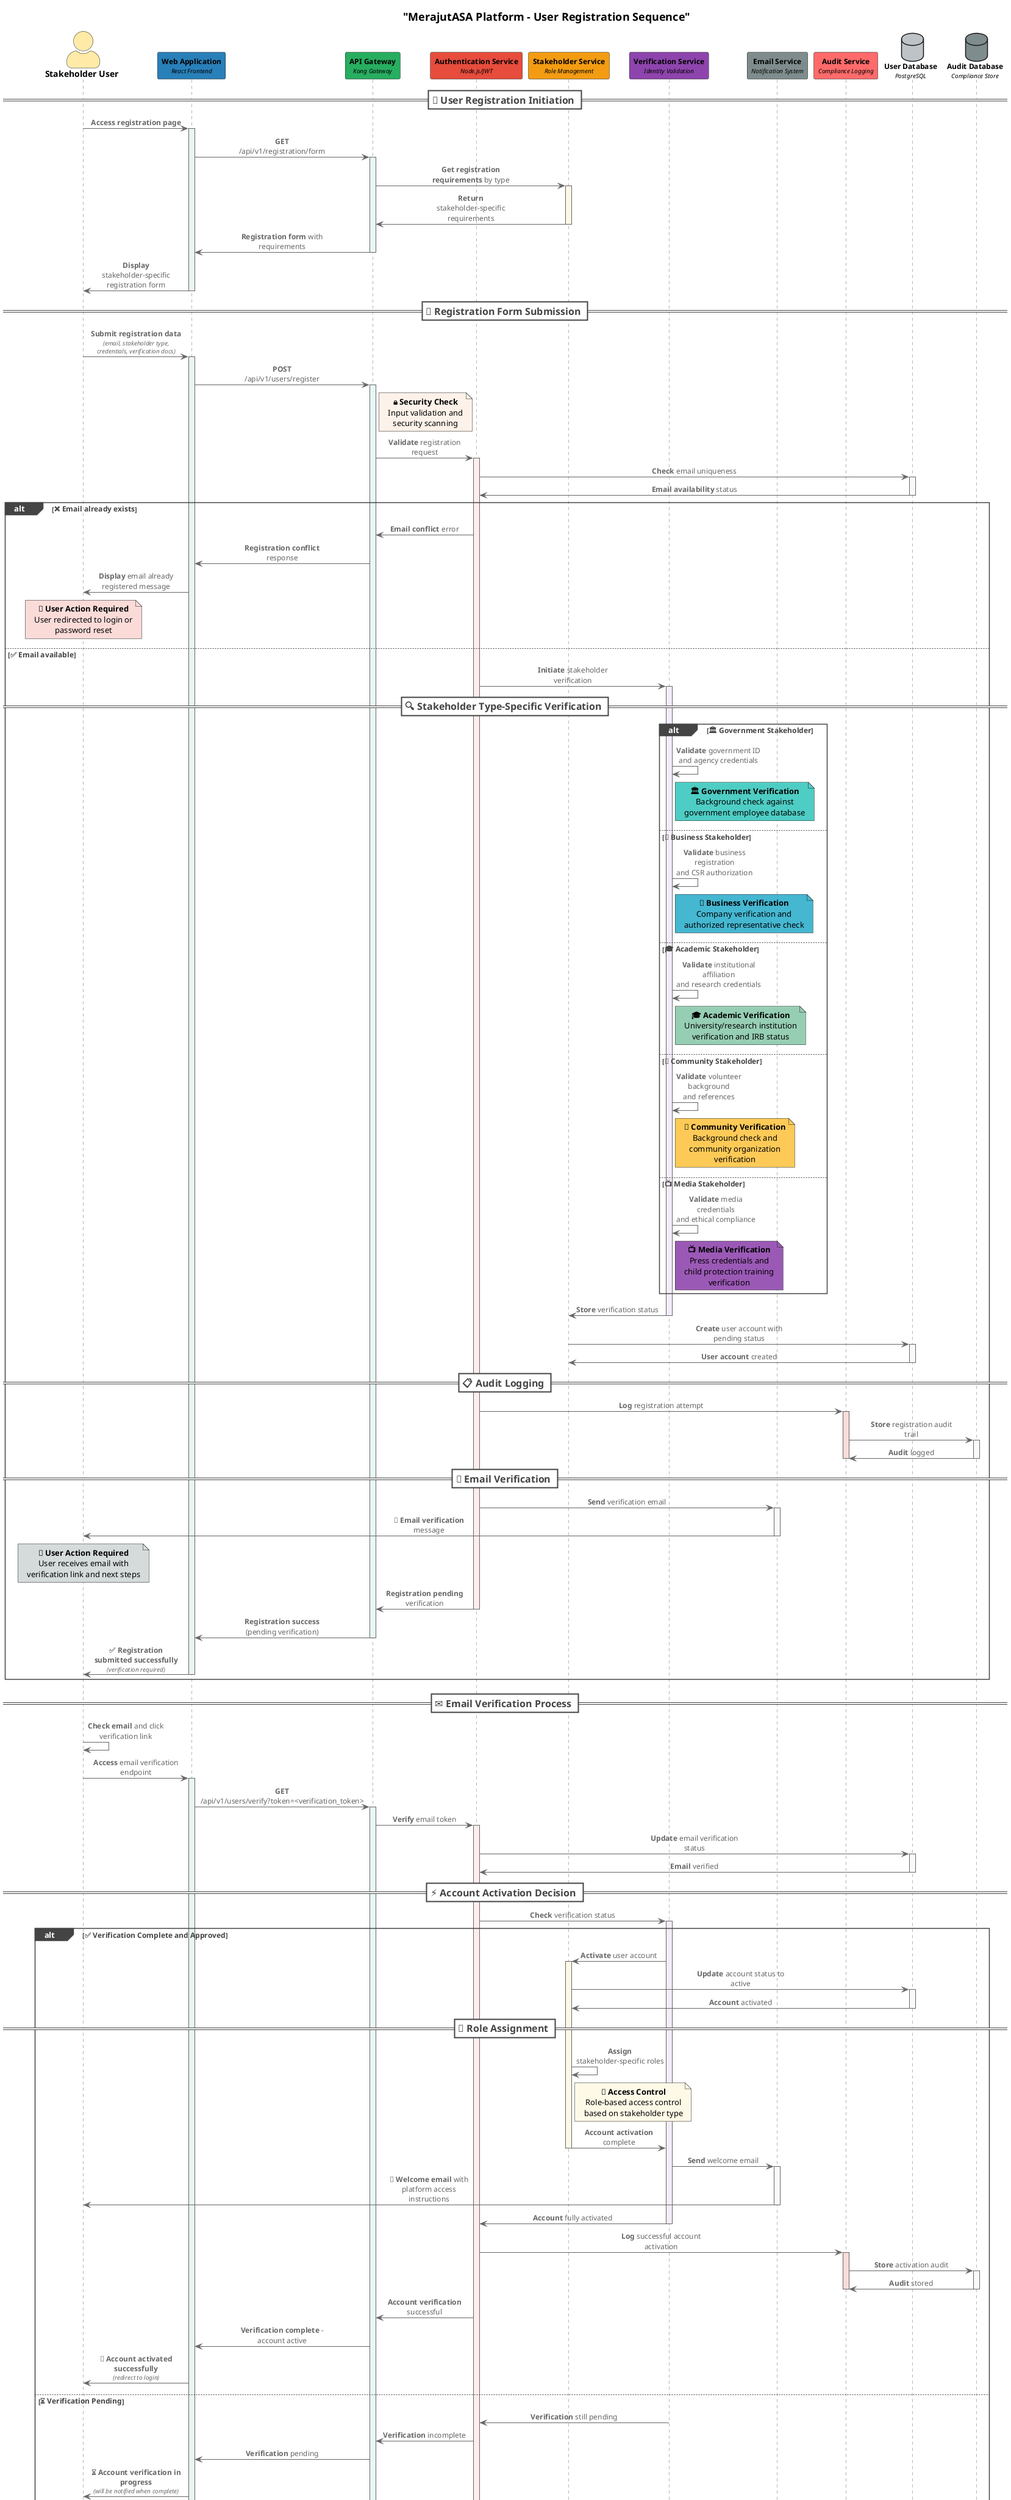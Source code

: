 @startuml user-registration
!include <C4/C4_Sequence>

!define TITLE "MerajutASA Platform - User Registration Sequence"
!define DESCRIPTION "Penta-helix stakeholder onboarding flow with child protection verification and role-based access provisioning"

' Enhanced color palette for better visual hierarchy
!define PRIMARY_BLUE #2980B9
!define SUCCESS_GREEN #27AE60
!define WARNING_ORANGE #F39C12
!define DANGER_RED #E74C3C
!define INFO_PURPLE #8E44AD
!define NEUTRAL_GRAY #7F8C8D
!define LIGHT_GRAY #BDC3C7

' Stakeholder type colors for visual distinction
!define GOVERNMENT_COLOR #4ECDC4
!define BUSINESS_COLOR #45B7D1
!define ACADEMIC_COLOR #96CEB4
!define COMMUNITY_COLOR #FECA57
!define MEDIA_COLOR #9B59B6
!define SECURITY_COLOR #FF6B6B

title <size:18><b>TITLE</b></size>
caption <size:12><i>DESCRIPTION</i></size>

' Define participants with enhanced visual styling
actor "<size:14><b>Stakeholder User</b></size>" as User #FFEAA7
participant "<size:12><b>Web Application</b></size>\n<size:10><i>React Frontend</i></size>" as WebApp PRIMARY_BLUE
participant "<size:12><b>API Gateway</b></size>\n<size:10><i>Kong Gateway</i></size>" as Gateway SUCCESS_GREEN
participant "<size:12><b>Authentication Service</b></size>\n<size:10><i>Node.js/JWT</i></size>" as AuthService DANGER_RED
participant "<size:12><b>Stakeholder Service</b></size>\n<size:10><i>Role Management</i></size>" as StakeholderService WARNING_ORANGE
participant "<size:12><b>Verification Service</b></size>\n<size:10><i>Identity Validation</i></size>" as VerificationService INFO_PURPLE
participant "<size:12><b>Email Service</b></size>\n<size:10><i>Notification System</i></size>" as EmailService NEUTRAL_GRAY
participant "<size:12><b>Audit Service</b></size>\n<size:10><i>Compliance Logging</i></size>" as AuditService SECURITY_COLOR
database "<size:12><b>User Database</b></size>\n<size:10><i>PostgreSQL</i></size>" as UserDB LIGHT_GRAY
database "<size:12><b>Audit Database</b></size>\n<size:10><i>Compliance Store</i></size>" as AuditDB NEUTRAL_GRAY

== <size:16><b>🚀 User Registration Initiation</b></size> ==

User -> WebApp: <b>Access registration page</b>
activate WebApp #E8F6F3

WebApp -> Gateway: <b>GET</b> /api/v1/registration/form
activate Gateway #E8F8F5

Gateway -> StakeholderService: <b>Get registration requirements</b> by type
activate StakeholderService #FEF9E7

StakeholderService -> Gateway: <b>Return</b> stakeholder-specific requirements
deactivate StakeholderService

Gateway -> WebApp: <b>Registration form</b> with requirements
deactivate Gateway

WebApp -> User: <b>Display</b> stakeholder-specific registration form
deactivate WebApp

== <size:16><b>📝 Registration Form Submission</b></size> ==

User -> WebApp: <b>Submit registration data</b>\n<size:10><i>(email, stakeholder type, credentials, verification docs)</i></size>
activate WebApp #E8F6F3

WebApp -> Gateway: <b>POST</b> /api/v1/users/register
activate Gateway #E8F8F5
note right of Gateway #FDF2E9: <b>🔒 Security Check</b>\nInput validation and\nsecurity scanning

Gateway -> AuthService: <b>Validate</b> registration request
activate AuthService #FDEDEC

AuthService -> UserDB: <b>Check</b> email uniqueness
activate UserDB #F8F9FA
UserDB -> AuthService: <b>Email availability</b> status
deactivate UserDB

alt <size:12><b>❌ Email already exists</b></size>
    AuthService -> Gateway: <b>Email conflict</b> error
    Gateway -> WebApp: <b>Registration conflict</b> response
    WebApp -> User: <b>Display</b> email already registered message
    note over User #FADBD8: <b>🔄 User Action Required</b>\nUser redirected to login or password reset
else <size:12><b>✅ Email available</b></size>
    AuthService -> VerificationService: <b>Initiate</b> stakeholder verification
    activate VerificationService #F4ECF7
    
    == <size:16><b>🔍 Stakeholder Type-Specific Verification</b></size> ==
    
    alt <size:12><b>🏛️ Government Stakeholder</b></size>
        VerificationService -> VerificationService: <b>Validate</b> government ID\nand agency credentials
        note right of VerificationService GOVERNMENT_COLOR: <b>🏛️ Government Verification</b>\nBackground check against\ngovernment employee database
    else <size:12><b>🏢 Business Stakeholder</b></size>
        VerificationService -> VerificationService: <b>Validate</b> business registration\nand CSR authorization
        note right of VerificationService BUSINESS_COLOR: <b>🏢 Business Verification</b>\nCompany verification and\nauthorized representative check
    else <size:12><b>🎓 Academic Stakeholder</b></size>
        VerificationService -> VerificationService: <b>Validate</b> institutional affiliation\nand research credentials
        note right of VerificationService ACADEMIC_COLOR: <b>🎓 Academic Verification</b>\nUniversity/research institution\nverification and IRB status
    else <size:12><b>🤝 Community Stakeholder</b></size>
        VerificationService -> VerificationService: <b>Validate</b> volunteer background\nand references
        note right of VerificationService COMMUNITY_COLOR: <b>🤝 Community Verification</b>\nBackground check and\ncommunity organization verification
    else <size:12><b>📺 Media Stakeholder</b></size>
        VerificationService -> VerificationService: <b>Validate</b> media credentials\nand ethical compliance
        note right of VerificationService MEDIA_COLOR: <b>📺 Media Verification</b>\nPress credentials and\nchild protection training verification
    end
    
    VerificationService -> StakeholderService: <b>Store</b> verification status
    deactivate VerificationService
    
    StakeholderService -> UserDB: <b>Create</b> user account with pending status
    activate UserDB #F8F9FA
    UserDB -> StakeholderService: <b>User account</b> created
    deactivate UserDB
    
    == <size:16><b>📋 Audit Logging</b></size> ==
    
    AuthService -> AuditService: <b>Log</b> registration attempt
    activate AuditService #FADBD8
    AuditService -> AuditDB: <b>Store</b> registration audit trail
    activate AuditDB #F8F9FA
    AuditDB -> AuditService: <b>Audit</b> logged
    deactivate AuditDB
    deactivate AuditService
    
    == <size:16><b>📧 Email Verification</b></size> ==
    
    AuthService -> EmailService: <b>Send</b> verification email
    activate EmailService #F8F9FA
    EmailService -> User: <b>📧 Email verification</b> message
    note over User #D5DBDB: <b>📧 User Action Required</b>\nUser receives email with\nverification link and next steps
    deactivate EmailService
    
    AuthService -> Gateway: <b>Registration pending</b> verification
    deactivate AuthService
    Gateway -> WebApp: <b>Registration success</b> (pending verification)
    deactivate Gateway
    WebApp -> User: <b>✅ Registration submitted successfully</b>\n<size:10><i>(verification required)</i></size>
    deactivate WebApp
end

== <size:16><b>✉️ Email Verification Process</b></size> ==

User -> User: <b>Check email</b> and click verification link
User -> WebApp: <b>Access</b> email verification endpoint
activate WebApp #E8F6F3

WebApp -> Gateway: <b>GET</b> /api/v1/users/verify?token=<verification_token>
activate Gateway #E8F8F5

Gateway -> AuthService: <b>Verify</b> email token
activate AuthService #FDEDEC

AuthService -> UserDB: <b>Update</b> email verification status
activate UserDB #F8F9FA
UserDB -> AuthService: <b>Email</b> verified
deactivate UserDB

== <size:16><b>⚡ Account Activation Decision</b></size> ==

AuthService -> VerificationService: <b>Check</b> verification status
activate VerificationService #F4ECF7

alt <size:12><b>✅ Verification Complete and Approved</b></size>
    VerificationService -> StakeholderService: <b>Activate</b> user account
    activate StakeholderService #FEF9E7
    
    StakeholderService -> UserDB: <b>Update</b> account status to active
    activate UserDB #F8F9FA
    UserDB -> StakeholderService: <b>Account</b> activated
    deactivate UserDB
    
    == <size:16><b>👤 Role Assignment</b></size> ==
    
    StakeholderService -> StakeholderService: <b>Assign</b> stakeholder-specific roles
    note right of StakeholderService #FEF9E7: <b>🔐 Access Control</b>\nRole-based access control\nbased on stakeholder type
    
    StakeholderService -> VerificationService: <b>Account activation</b> complete
    deactivate StakeholderService
    
    VerificationService -> EmailService: <b>Send</b> welcome email
    activate EmailService #F8F9FA
    EmailService -> User: <b>🎉 Welcome email</b> with platform access instructions
    deactivate EmailService
    
    VerificationService -> AuthService: <b>Account</b> fully activated
    deactivate VerificationService
    
    AuthService -> AuditService: <b>Log</b> successful account activation
    activate AuditService #FADBD8
    AuditService -> AuditDB: <b>Store</b> activation audit
    activate AuditDB #F8F9FA
    AuditDB -> AuditService: <b>Audit</b> stored
    deactivate AuditDB
    deactivate AuditService
    
    AuthService -> Gateway: <b>Account verification</b> successful
    Gateway -> WebApp: <b>Verification complete</b> - account active
    WebApp -> User: <b>🎉 Account activated successfully</b>\n<size:10><i>(redirect to login)</i></size>
    
else <size:12><b>⏳ Verification Pending</b></size>
    VerificationService -> AuthService: <b>Verification</b> still pending
    deactivate VerificationService
    AuthService -> Gateway: <b>Verification</b> incomplete
    Gateway -> WebApp: <b>Verification</b> pending
    WebApp -> User: <b>⏳ Account verification in progress</b>\n<size:10><i>(will be notified when complete)</i></size>
    
else <size:12><b>❌ Verification Rejected</b></size>
    VerificationService -> EmailService: <b>Send</b> rejection notification
    activate EmailService #F8F9FA
    EmailService -> User: <b>❌ Verification rejected</b> notification with appeal process
    deactivate EmailService
    
    VerificationService -> AuthService: <b>Account verification</b> rejected
    deactivate VerificationService
    AuthService -> Gateway: <b>Verification</b> rejected
    Gateway -> WebApp: <b>Account verification</b> unsuccessful
    WebApp -> User: <b>❌ Account verification unsuccessful</b>\n<size:10><i>(appeal options provided)</i></size>
end

deactivate AuthService
deactivate Gateway
deactivate WebApp

== <size:16><b>🛡️ Security and Child Protection Notes</b></size> ==

note over User, AuditDB #FEF9E7
    <size:14><b>🛡️ Child Protection Features:</b></size>
    <b>•</b> All user registrations require identity verification
    <b>•</b> Background checks for community volunteers
    <b>•</b> Professional credential verification for staff
    <b>•</b> Comprehensive audit trail for compliance
    <b>•</b> Multi-factor authentication required for child data access
    
    <size:14><b>👥 Stakeholder-Specific Verification:</b></size>
    <b>🏛️ Government:</b> Official ID and agency verification
    <b>🏢 Business:</b> Corporate registration and CSR authorization
    <b>🎓 Academic:</b> Institutional affiliation and ethics training
    <b>🤝 Community:</b> Background check and reference verification
    <b>📺 Media:</b> Press credentials and child protection certification
    
    <size:14><b>🔒 Security Controls:</b></size>
    <b>•</b> Email verification prevents automated registrations
    <b>•</b> Manual verification review for sensitive roles
    <b>•</b> Role-based access provisioned after approval
    <b>•</b> Failed registration attempts logged and monitored
    <b>•</b> Appeals process for rejected applications
end note

@enduml